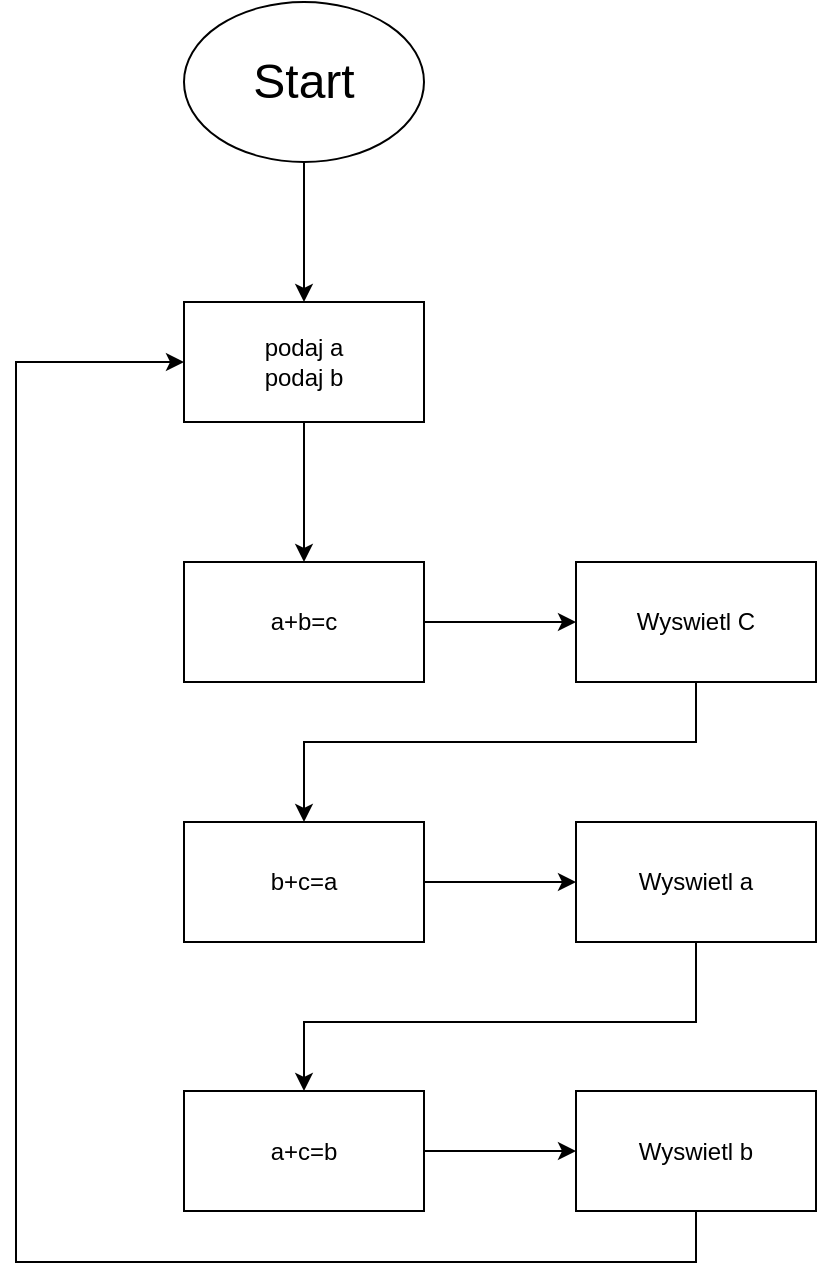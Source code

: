<mxfile version="21.0.2" type="github">
  <diagram name="Strona-1" id="aRluYuKTY3mTKlTC5E_4">
    <mxGraphModel dx="1434" dy="739" grid="1" gridSize="10" guides="1" tooltips="1" connect="1" arrows="1" fold="1" page="1" pageScale="1" pageWidth="827" pageHeight="1169" math="0" shadow="0">
      <root>
        <mxCell id="0" />
        <mxCell id="1" parent="0" />
        <mxCell id="TX9aPVI3s3TP1MPpcfDK-4" style="edgeStyle=orthogonalEdgeStyle;rounded=0;orthogonalLoop=1;jettySize=auto;html=1;entryX=0.5;entryY=0;entryDx=0;entryDy=0;" edge="1" parent="1" source="TX9aPVI3s3TP1MPpcfDK-1" target="TX9aPVI3s3TP1MPpcfDK-3">
          <mxGeometry relative="1" as="geometry" />
        </mxCell>
        <mxCell id="TX9aPVI3s3TP1MPpcfDK-1" value="&lt;font style=&quot;font-size: 24px;&quot;&gt;Start&lt;/font&gt;" style="ellipse;whiteSpace=wrap;html=1;" vertex="1" parent="1">
          <mxGeometry x="354" y="40" width="120" height="80" as="geometry" />
        </mxCell>
        <mxCell id="TX9aPVI3s3TP1MPpcfDK-8" style="edgeStyle=orthogonalEdgeStyle;rounded=0;orthogonalLoop=1;jettySize=auto;html=1;entryX=0.5;entryY=0;entryDx=0;entryDy=0;" edge="1" parent="1" source="TX9aPVI3s3TP1MPpcfDK-3" target="TX9aPVI3s3TP1MPpcfDK-7">
          <mxGeometry relative="1" as="geometry" />
        </mxCell>
        <mxCell id="TX9aPVI3s3TP1MPpcfDK-3" value="&lt;div&gt;podaj a&lt;/div&gt;&lt;div&gt;podaj b&lt;br&gt;&lt;/div&gt;" style="rounded=0;whiteSpace=wrap;html=1;" vertex="1" parent="1">
          <mxGeometry x="354" y="190" width="120" height="60" as="geometry" />
        </mxCell>
        <mxCell id="TX9aPVI3s3TP1MPpcfDK-22" style="edgeStyle=orthogonalEdgeStyle;rounded=0;orthogonalLoop=1;jettySize=auto;html=1;entryX=0;entryY=0.5;entryDx=0;entryDy=0;" edge="1" parent="1" source="TX9aPVI3s3TP1MPpcfDK-7" target="TX9aPVI3s3TP1MPpcfDK-21">
          <mxGeometry relative="1" as="geometry" />
        </mxCell>
        <mxCell id="TX9aPVI3s3TP1MPpcfDK-7" value="a+b=c" style="rounded=0;whiteSpace=wrap;html=1;" vertex="1" parent="1">
          <mxGeometry x="354" y="320" width="120" height="60" as="geometry" />
        </mxCell>
        <mxCell id="TX9aPVI3s3TP1MPpcfDK-26" style="edgeStyle=orthogonalEdgeStyle;rounded=0;orthogonalLoop=1;jettySize=auto;html=1;entryX=0;entryY=0.5;entryDx=0;entryDy=0;" edge="1" parent="1" source="TX9aPVI3s3TP1MPpcfDK-17" target="TX9aPVI3s3TP1MPpcfDK-25">
          <mxGeometry relative="1" as="geometry" />
        </mxCell>
        <mxCell id="TX9aPVI3s3TP1MPpcfDK-17" value="b+c=a" style="rounded=0;whiteSpace=wrap;html=1;" vertex="1" parent="1">
          <mxGeometry x="354" y="450" width="120" height="60" as="geometry" />
        </mxCell>
        <mxCell id="TX9aPVI3s3TP1MPpcfDK-29" style="edgeStyle=orthogonalEdgeStyle;rounded=0;orthogonalLoop=1;jettySize=auto;html=1;entryX=0;entryY=0.5;entryDx=0;entryDy=0;" edge="1" parent="1" source="TX9aPVI3s3TP1MPpcfDK-18" target="TX9aPVI3s3TP1MPpcfDK-28">
          <mxGeometry relative="1" as="geometry" />
        </mxCell>
        <mxCell id="TX9aPVI3s3TP1MPpcfDK-18" value="a+c=b" style="rounded=0;whiteSpace=wrap;html=1;" vertex="1" parent="1">
          <mxGeometry x="354" y="584.5" width="120" height="60" as="geometry" />
        </mxCell>
        <mxCell id="TX9aPVI3s3TP1MPpcfDK-23" style="edgeStyle=orthogonalEdgeStyle;rounded=0;orthogonalLoop=1;jettySize=auto;html=1;entryX=0.5;entryY=0;entryDx=0;entryDy=0;" edge="1" parent="1" source="TX9aPVI3s3TP1MPpcfDK-21" target="TX9aPVI3s3TP1MPpcfDK-17">
          <mxGeometry relative="1" as="geometry">
            <Array as="points">
              <mxPoint x="610" y="410" />
              <mxPoint x="414" y="410" />
            </Array>
          </mxGeometry>
        </mxCell>
        <mxCell id="TX9aPVI3s3TP1MPpcfDK-21" value="Wyswietl C" style="rounded=0;whiteSpace=wrap;html=1;" vertex="1" parent="1">
          <mxGeometry x="550" y="320" width="120" height="60" as="geometry" />
        </mxCell>
        <mxCell id="TX9aPVI3s3TP1MPpcfDK-27" style="edgeStyle=orthogonalEdgeStyle;rounded=0;orthogonalLoop=1;jettySize=auto;html=1;entryX=0.5;entryY=0;entryDx=0;entryDy=0;" edge="1" parent="1" source="TX9aPVI3s3TP1MPpcfDK-25" target="TX9aPVI3s3TP1MPpcfDK-18">
          <mxGeometry relative="1" as="geometry">
            <Array as="points">
              <mxPoint x="610" y="550" />
              <mxPoint x="414" y="550" />
            </Array>
          </mxGeometry>
        </mxCell>
        <mxCell id="TX9aPVI3s3TP1MPpcfDK-25" value="Wyswietl a" style="rounded=0;whiteSpace=wrap;html=1;" vertex="1" parent="1">
          <mxGeometry x="550" y="450" width="120" height="60" as="geometry" />
        </mxCell>
        <mxCell id="TX9aPVI3s3TP1MPpcfDK-30" style="edgeStyle=orthogonalEdgeStyle;rounded=0;orthogonalLoop=1;jettySize=auto;html=1;entryX=0;entryY=0.5;entryDx=0;entryDy=0;" edge="1" parent="1" source="TX9aPVI3s3TP1MPpcfDK-28" target="TX9aPVI3s3TP1MPpcfDK-3">
          <mxGeometry relative="1" as="geometry">
            <Array as="points">
              <mxPoint x="610" y="670" />
              <mxPoint x="270" y="670" />
              <mxPoint x="270" y="220" />
            </Array>
          </mxGeometry>
        </mxCell>
        <mxCell id="TX9aPVI3s3TP1MPpcfDK-28" value="Wyswietl b" style="rounded=0;whiteSpace=wrap;html=1;" vertex="1" parent="1">
          <mxGeometry x="550" y="584.5" width="120" height="60" as="geometry" />
        </mxCell>
      </root>
    </mxGraphModel>
  </diagram>
</mxfile>
